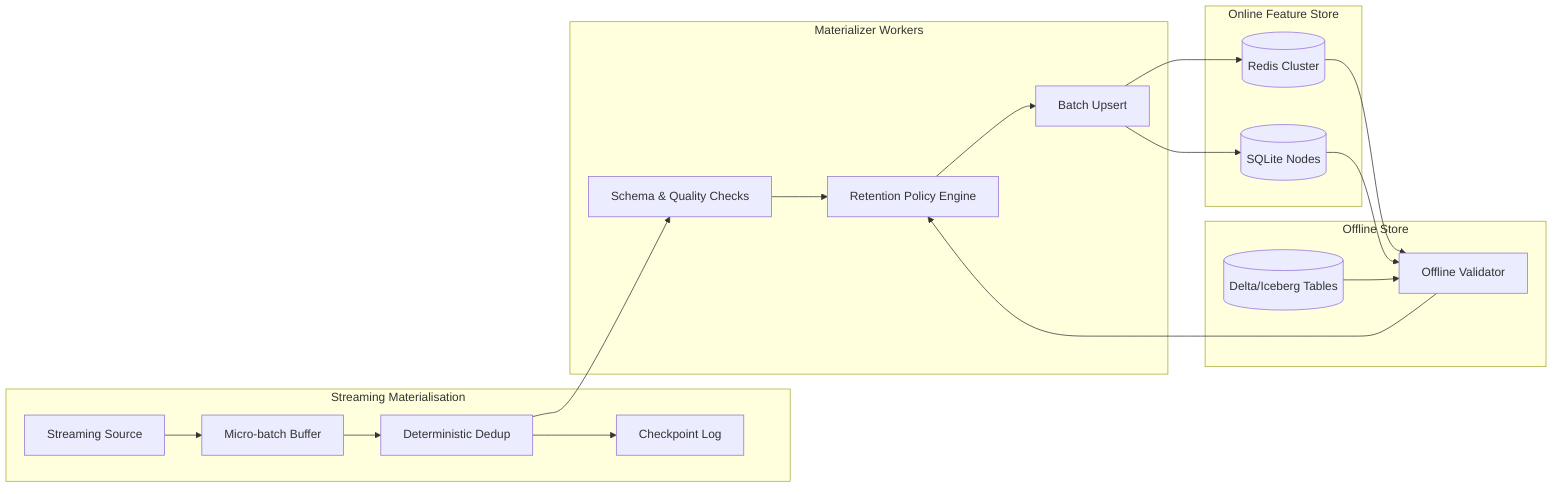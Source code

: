 %% TradePulse feature store internal architecture
flowchart LR
    subgraph Stream[Streaming Materialisation]
        Source[Streaming Source]
        Buffer[Micro-batch Buffer]
        Checkpoint[Checkpoint Log]
        Dedup[Deterministic Dedup]
    end

    subgraph Workers[Materializer Workers]
        Validate[Schema & Quality Checks]
        Policy[Retention Policy Engine]
        Upsert[Batch Upsert]
    end

    subgraph Online[Online Feature Store]
        Redis[(Redis Cluster)]
        SQLite[(SQLite Nodes)]
    end

    subgraph Offline[Offline Store]
        Lakehouse[(Delta/Iceberg Tables)]
        Validator[Offline Validator]
    end

    Source --> Buffer --> Dedup --> Validate
    Dedup --> Checkpoint
    Validate --> Policy --> Upsert
    Upsert --> Redis
    Upsert --> SQLite
    Redis --> Validator
    SQLite --> Validator
    Lakehouse --> Validator
    Validator --> Policy